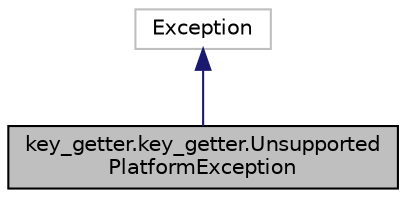 digraph "key_getter.key_getter.UnsupportedPlatformException"
{
 // LATEX_PDF_SIZE
  edge [fontname="Helvetica",fontsize="10",labelfontname="Helvetica",labelfontsize="10"];
  node [fontname="Helvetica",fontsize="10",shape=record];
  Node1 [label="key_getter.key_getter.Unsupported\lPlatformException",height=0.2,width=0.4,color="black", fillcolor="grey75", style="filled", fontcolor="black",tooltip="Exception raised when the current operating system is not supported for USB key retrieval."];
  Node2 -> Node1 [dir="back",color="midnightblue",fontsize="10",style="solid"];
  Node2 [label="Exception",height=0.2,width=0.4,color="grey75", fillcolor="white", style="filled",tooltip=" "];
}

